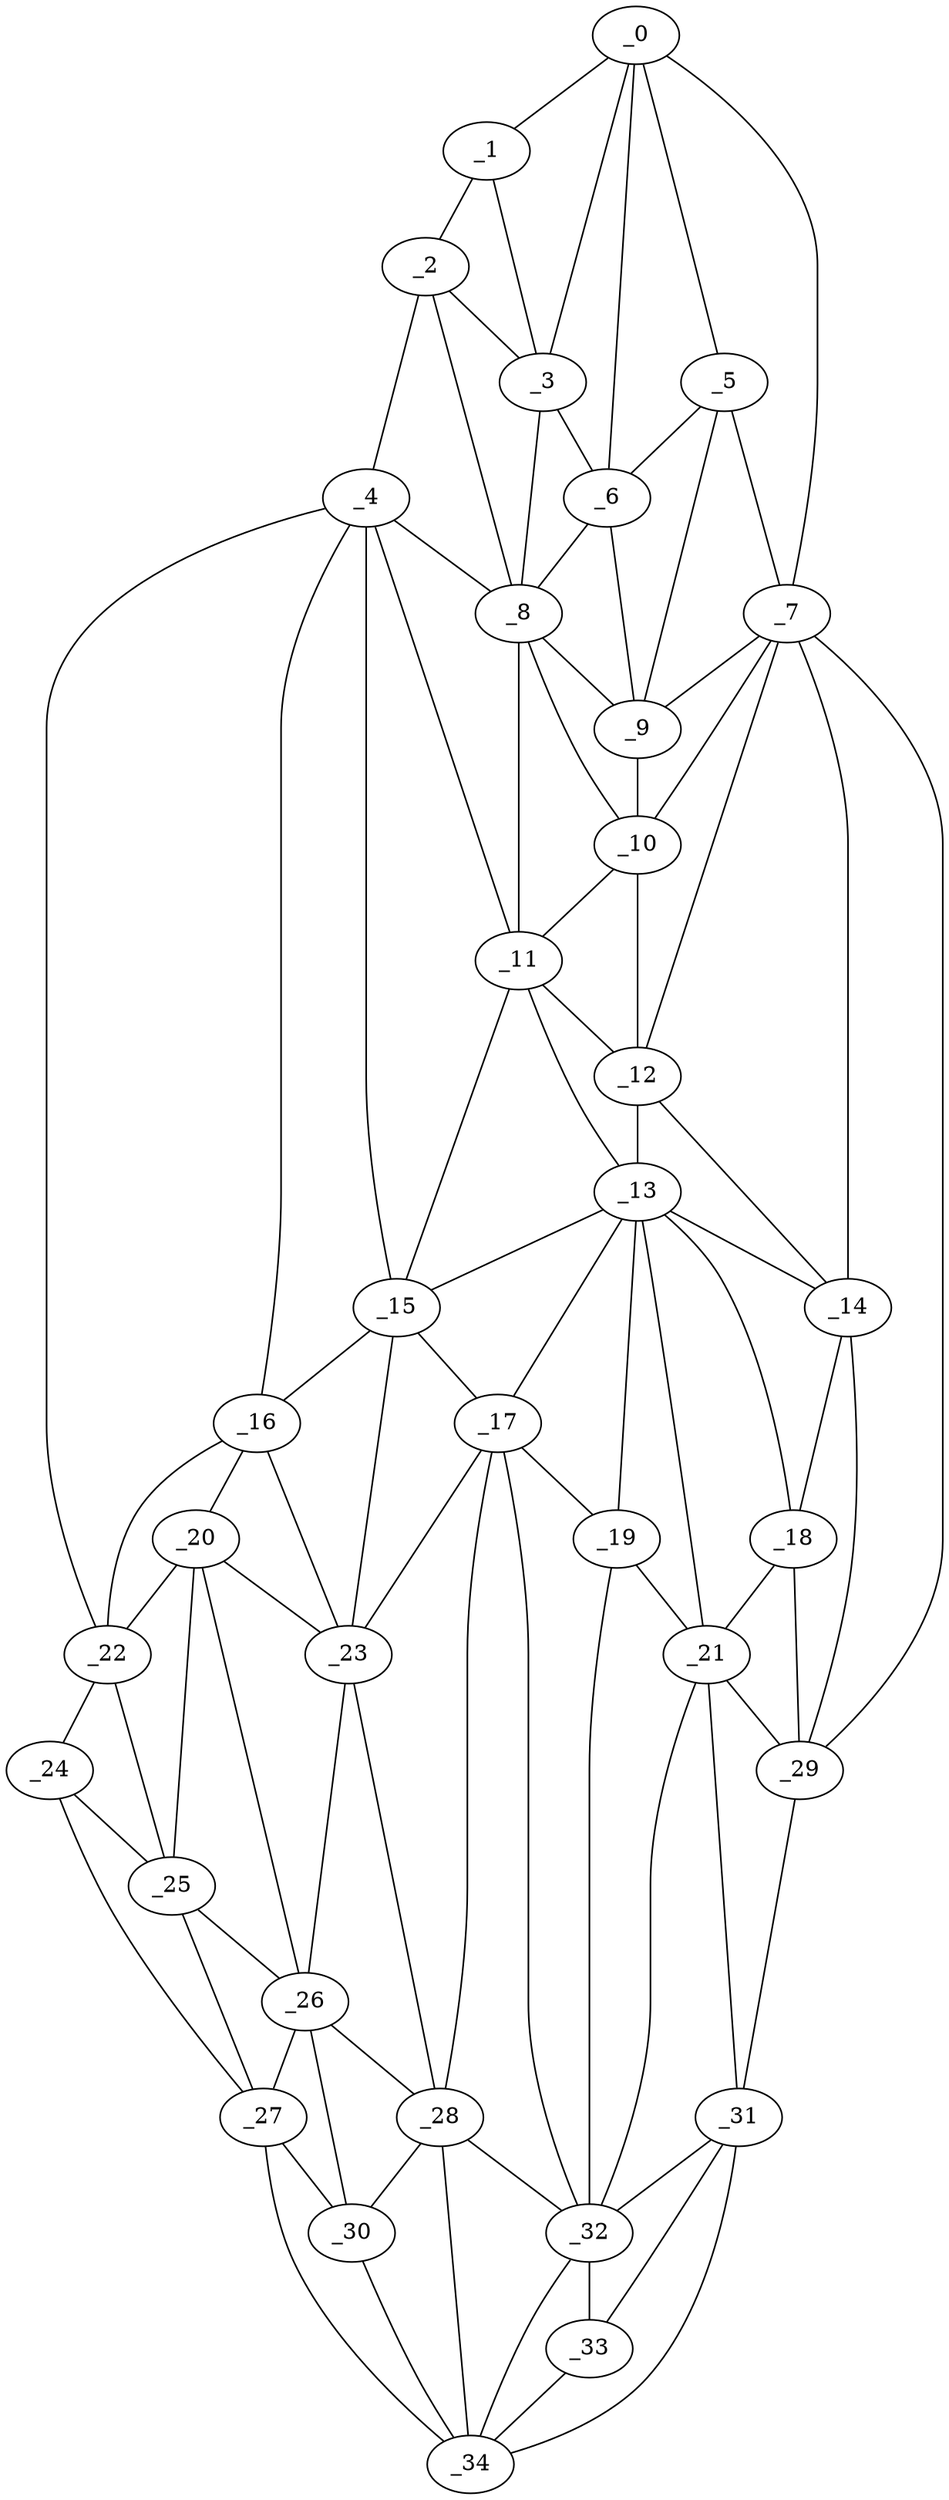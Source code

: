 graph "obj57__165.gxl" {
	_0	 [x=10,
		y=98];
	_1	 [x=11,
		y=78];
	_0 -- _1	 [valence=1];
	_3	 [x=16,
		y=83];
	_0 -- _3	 [valence=2];
	_5	 [x=18,
		y=102];
	_0 -- _5	 [valence=1];
	_6	 [x=20,
		y=97];
	_0 -- _6	 [valence=2];
	_7	 [x=26,
		y=115];
	_0 -- _7	 [valence=1];
	_2	 [x=13,
		y=69];
	_1 -- _2	 [valence=1];
	_1 -- _3	 [valence=2];
	_2 -- _3	 [valence=1];
	_4	 [x=18,
		y=59];
	_2 -- _4	 [valence=1];
	_8	 [x=30,
		y=84];
	_2 -- _8	 [valence=2];
	_3 -- _6	 [valence=2];
	_3 -- _8	 [valence=2];
	_4 -- _8	 [valence=2];
	_11	 [x=47,
		y=80];
	_4 -- _11	 [valence=1];
	_15	 [x=75,
		y=49];
	_4 -- _15	 [valence=2];
	_16	 [x=77,
		y=42];
	_4 -- _16	 [valence=2];
	_22	 [x=95,
		y=12];
	_4 -- _22	 [valence=1];
	_5 -- _6	 [valence=2];
	_5 -- _7	 [valence=2];
	_9	 [x=31,
		y=106];
	_5 -- _9	 [valence=1];
	_6 -- _8	 [valence=1];
	_6 -- _9	 [valence=2];
	_7 -- _9	 [valence=2];
	_10	 [x=44,
		y=103];
	_7 -- _10	 [valence=1];
	_12	 [x=61,
		y=99];
	_7 -- _12	 [valence=2];
	_14	 [x=74,
		y=99];
	_7 -- _14	 [valence=2];
	_29	 [x=111,
		y=106];
	_7 -- _29	 [valence=1];
	_8 -- _9	 [valence=2];
	_8 -- _10	 [valence=2];
	_8 -- _11	 [valence=2];
	_9 -- _10	 [valence=2];
	_10 -- _11	 [valence=2];
	_10 -- _12	 [valence=2];
	_11 -- _12	 [valence=1];
	_13	 [x=73,
		y=77];
	_11 -- _13	 [valence=2];
	_11 -- _15	 [valence=2];
	_12 -- _13	 [valence=2];
	_12 -- _14	 [valence=2];
	_13 -- _14	 [valence=1];
	_13 -- _15	 [valence=1];
	_17	 [x=85,
		y=64];
	_13 -- _17	 [valence=2];
	_18	 [x=86,
		y=99];
	_13 -- _18	 [valence=2];
	_19	 [x=89,
		y=76];
	_13 -- _19	 [valence=1];
	_21	 [x=93,
		y=88];
	_13 -- _21	 [valence=1];
	_14 -- _18	 [valence=2];
	_14 -- _29	 [valence=2];
	_15 -- _16	 [valence=1];
	_15 -- _17	 [valence=2];
	_23	 [x=96,
		y=44];
	_15 -- _23	 [valence=2];
	_20	 [x=90,
		y=37];
	_16 -- _20	 [valence=2];
	_16 -- _22	 [valence=2];
	_16 -- _23	 [valence=2];
	_17 -- _19	 [valence=2];
	_17 -- _23	 [valence=1];
	_28	 [x=111,
		y=47];
	_17 -- _28	 [valence=2];
	_32	 [x=119,
		y=62];
	_17 -- _32	 [valence=1];
	_18 -- _21	 [valence=2];
	_18 -- _29	 [valence=2];
	_19 -- _21	 [valence=2];
	_19 -- _32	 [valence=1];
	_20 -- _22	 [valence=2];
	_20 -- _23	 [valence=2];
	_25	 [x=102,
		y=19];
	_20 -- _25	 [valence=2];
	_26	 [x=105,
		y=31];
	_20 -- _26	 [valence=1];
	_21 -- _29	 [valence=2];
	_31	 [x=116,
		y=100];
	_21 -- _31	 [valence=2];
	_21 -- _32	 [valence=1];
	_24	 [x=100,
		y=11];
	_22 -- _24	 [valence=1];
	_22 -- _25	 [valence=2];
	_23 -- _26	 [valence=1];
	_23 -- _28	 [valence=2];
	_24 -- _25	 [valence=2];
	_27	 [x=111,
		y=19];
	_24 -- _27	 [valence=1];
	_25 -- _26	 [valence=2];
	_25 -- _27	 [valence=1];
	_26 -- _27	 [valence=2];
	_26 -- _28	 [valence=2];
	_30	 [x=114,
		y=42];
	_26 -- _30	 [valence=2];
	_27 -- _30	 [valence=1];
	_34	 [x=125,
		y=53];
	_27 -- _34	 [valence=1];
	_28 -- _30	 [valence=1];
	_28 -- _32	 [valence=2];
	_28 -- _34	 [valence=1];
	_29 -- _31	 [valence=1];
	_30 -- _34	 [valence=2];
	_31 -- _32	 [valence=2];
	_33	 [x=124,
		y=58];
	_31 -- _33	 [valence=1];
	_31 -- _34	 [valence=1];
	_32 -- _33	 [valence=2];
	_32 -- _34	 [valence=2];
	_33 -- _34	 [valence=2];
}
